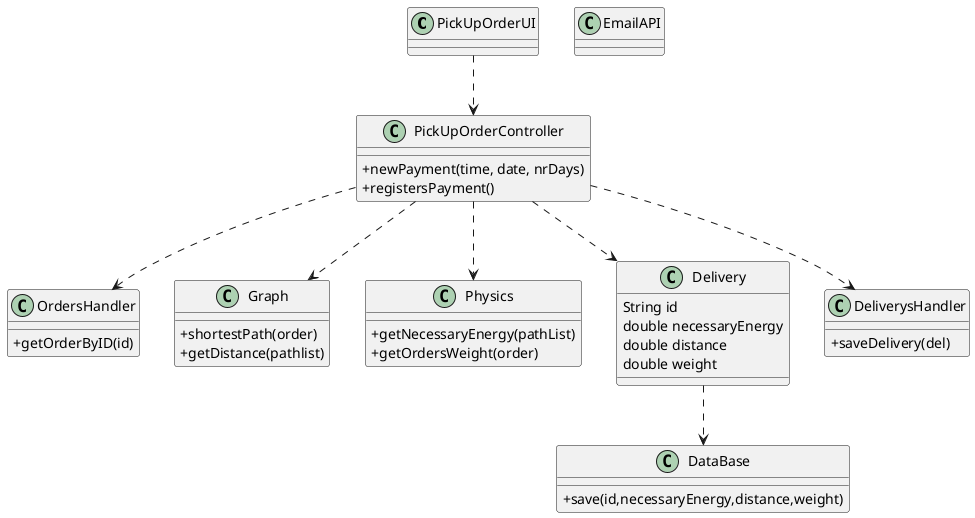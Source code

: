 @startuml
skinparam classAttributeIconSize 0


class PickUpOrderUI {
}

class PickUpOrderController {
  +newPayment(time, date, nrDays)
  +registersPayment()
}
class EmailAPI{
}

class OrdersHandler{
   +getOrderByID(id)
}

class Graph{
    +shortestPath(order)
    +getDistance(pathlist)
}

class Physics{
    +getNecessaryEnergy(pathList)
    +getOrdersWeight(order)
}

class Delivery{
    String id
    double necessaryEnergy
    double distance
    double weight
}

class DeliverysHandler{
    +saveDelivery(del)
}

class DataBase{
    +save(id,necessaryEnergy,distance,weight)
}

PickUpOrderUI ..> PickUpOrderController
PickUpOrderController ..> OrdersHandler
PickUpOrderController ..> Graph
PickUpOrderController ..> Physics
PickUpOrderController ..> DeliverysHandler
PickUpOrderController ..> Delivery
Delivery ..> DataBase



@enduml